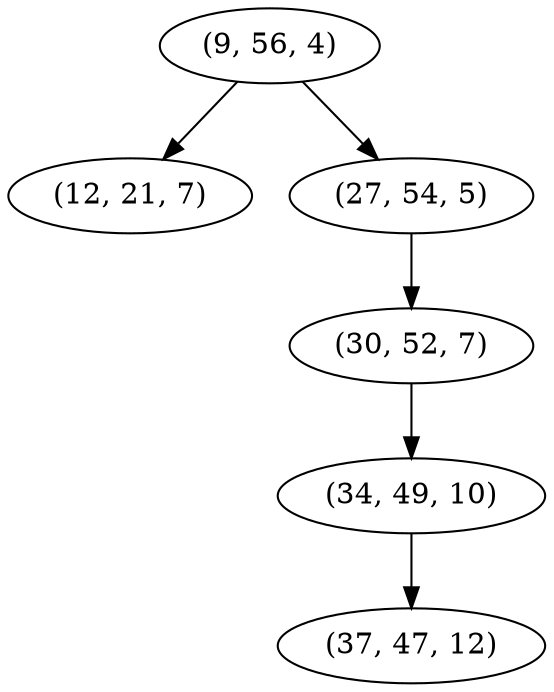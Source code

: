 digraph tree {
    "(9, 56, 4)";
    "(12, 21, 7)";
    "(27, 54, 5)";
    "(30, 52, 7)";
    "(34, 49, 10)";
    "(37, 47, 12)";
    "(9, 56, 4)" -> "(12, 21, 7)";
    "(9, 56, 4)" -> "(27, 54, 5)";
    "(27, 54, 5)" -> "(30, 52, 7)";
    "(30, 52, 7)" -> "(34, 49, 10)";
    "(34, 49, 10)" -> "(37, 47, 12)";
}
